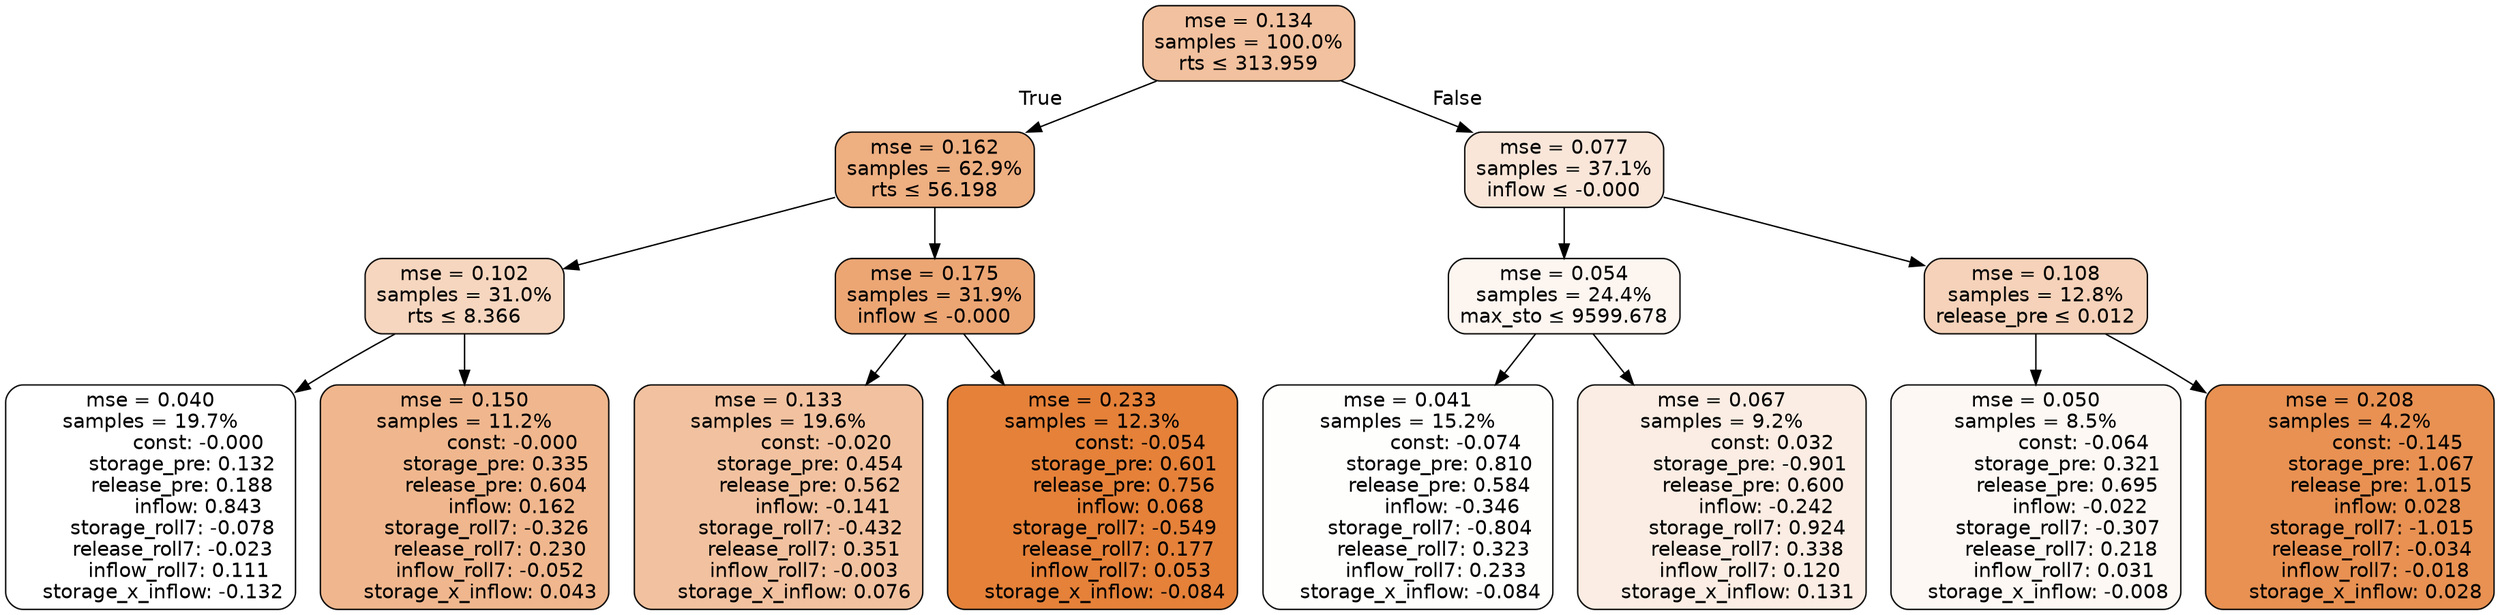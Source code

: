 digraph tree {
bgcolor="transparent"
node [shape=rectangle, style="filled, rounded", color="black", fontname=helvetica] ;
edge [fontname=helvetica] ;
	"0" [label="mse = 0.134
samples = 100.0%
rts &le; 313.959", fillcolor="#f2c19f"]
	"1" [label="mse = 0.162
samples = 62.9%
rts &le; 56.198", fillcolor="#eeaf81"]
	"2" [label="mse = 0.102
samples = 31.0%
rts &le; 8.366", fillcolor="#f6d6bf"]
	"3" [label="mse = 0.040
samples = 19.7%
               const: -0.000
          storage_pre: 0.132
          release_pre: 0.188
               inflow: 0.843
       storage_roll7: -0.078
       release_roll7: -0.023
         inflow_roll7: 0.111
    storage_x_inflow: -0.132", fillcolor="#ffffff"]
	"4" [label="mse = 0.150
samples = 11.2%
               const: -0.000
          storage_pre: 0.335
          release_pre: 0.604
               inflow: 0.162
       storage_roll7: -0.326
        release_roll7: 0.230
        inflow_roll7: -0.052
     storage_x_inflow: 0.043", fillcolor="#f0b78e"]
	"5" [label="mse = 0.175
samples = 31.9%
inflow &le; -0.000", fillcolor="#eca674"]
	"6" [label="mse = 0.133
samples = 19.6%
               const: -0.020
          storage_pre: 0.454
          release_pre: 0.562
              inflow: -0.141
       storage_roll7: -0.432
        release_roll7: 0.351
        inflow_roll7: -0.003
     storage_x_inflow: 0.076", fillcolor="#f2c2a0"]
	"7" [label="mse = 0.233
samples = 12.3%
               const: -0.054
          storage_pre: 0.601
          release_pre: 0.756
               inflow: 0.068
       storage_roll7: -0.549
        release_roll7: 0.177
         inflow_roll7: 0.053
    storage_x_inflow: -0.084", fillcolor="#e58139"]
	"8" [label="mse = 0.077
samples = 37.1%
inflow &le; -0.000", fillcolor="#fae6d9"]
	"9" [label="mse = 0.054
samples = 24.4%
max_sto &le; 9599.678", fillcolor="#fdf5f0"]
	"10" [label="mse = 0.041
samples = 15.2%
               const: -0.074
          storage_pre: 0.810
          release_pre: 0.584
              inflow: -0.346
       storage_roll7: -0.804
        release_roll7: 0.323
         inflow_roll7: 0.233
    storage_x_inflow: -0.084", fillcolor="#fefefd"]
	"11" [label="mse = 0.067
samples = 9.2%
                const: 0.032
         storage_pre: -0.901
          release_pre: 0.600
              inflow: -0.242
        storage_roll7: 0.924
        release_roll7: 0.338
         inflow_roll7: 0.120
     storage_x_inflow: 0.131", fillcolor="#fbede3"]
	"12" [label="mse = 0.108
samples = 12.8%
release_pre &le; 0.012", fillcolor="#f5d2b9"]
	"13" [label="mse = 0.050
samples = 8.5%
               const: -0.064
          storage_pre: 0.321
          release_pre: 0.695
              inflow: -0.022
       storage_roll7: -0.307
        release_roll7: 0.218
         inflow_roll7: 0.031
    storage_x_inflow: -0.008", fillcolor="#fdf8f4"]
	"14" [label="mse = 0.208
samples = 4.2%
               const: -0.145
          storage_pre: 1.067
          release_pre: 1.015
               inflow: 0.028
       storage_roll7: -1.015
       release_roll7: -0.034
        inflow_roll7: -0.018
     storage_x_inflow: 0.028", fillcolor="#e89152"]

	"0" -> "1" [labeldistance=2.5, labelangle=45, headlabel="True"]
	"1" -> "2"
	"2" -> "3"
	"2" -> "4"
	"1" -> "5"
	"5" -> "6"
	"5" -> "7"
	"0" -> "8" [labeldistance=2.5, labelangle=-45, headlabel="False"]
	"8" -> "9"
	"9" -> "10"
	"9" -> "11"
	"8" -> "12"
	"12" -> "13"
	"12" -> "14"
}